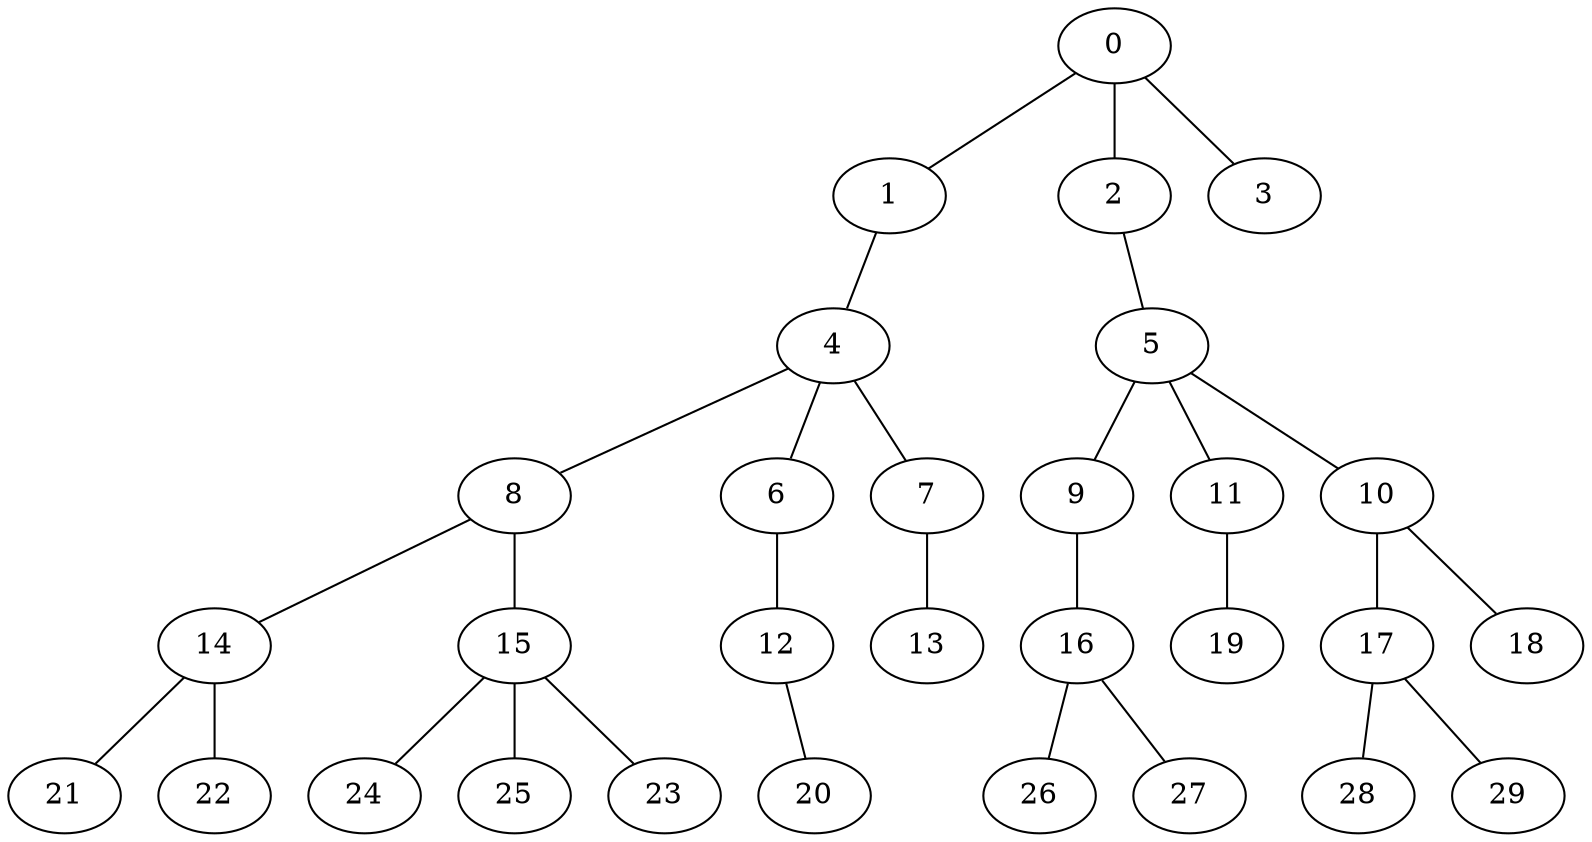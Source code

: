 
graph graphname {
    0 -- 1
0 -- 2
0 -- 3
1 -- 4
2 -- 5
4 -- 8
4 -- 6
4 -- 7
5 -- 9
5 -- 11
5 -- 10
6 -- 12
7 -- 13
8 -- 14
8 -- 15
9 -- 16
10 -- 17
10 -- 18
11 -- 19
12 -- 20
14 -- 21
14 -- 22
15 -- 24
15 -- 25
15 -- 23
16 -- 26
16 -- 27
17 -- 28
17 -- 29

}
